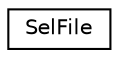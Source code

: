 digraph "Graphical Class Hierarchy"
{
  edge [fontname="Helvetica",fontsize="10",labelfontname="Helvetica",labelfontsize="10"];
  node [fontname="Helvetica",fontsize="10",shape=record];
  rankdir="LR";
  Node0 [label="SelFile",height=0.2,width=0.4,color="black", fillcolor="white", style="filled",URL="$classSelFile.html"];
}

